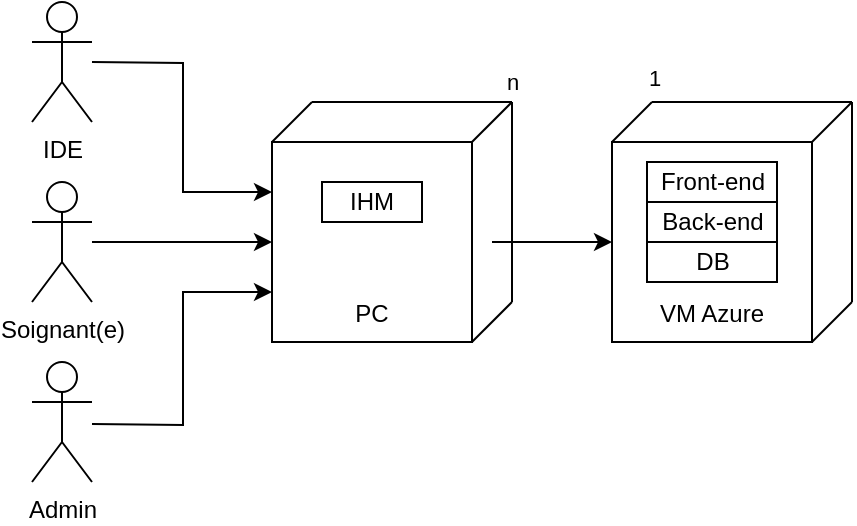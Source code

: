 <mxfile version="22.0.4" type="device">
  <diagram name="Page-1" id="23u6SrQtKCb5562ZUjSD">
    <mxGraphModel dx="574" dy="297" grid="1" gridSize="10" guides="1" tooltips="1" connect="1" arrows="1" fold="1" page="1" pageScale="1" pageWidth="450" pageHeight="280" math="0" shadow="0">
      <root>
        <mxCell id="0" />
        <mxCell id="1" parent="0" />
        <mxCell id="TJQ_uTV3yg_q_GrVVXrm-1" value="&lt;div&gt;&lt;br&gt;&lt;/div&gt;&lt;div&gt;&lt;br&gt;&lt;/div&gt;&lt;div&gt;&lt;br&gt;&lt;/div&gt;&lt;div&gt;&lt;br&gt;&lt;/div&gt;&lt;div&gt;&lt;br&gt;&lt;/div&gt;&lt;div align=&quot;left&quot;&gt;PC&lt;/div&gt;" style="rounded=0;whiteSpace=wrap;html=1;" vertex="1" parent="1">
          <mxGeometry x="150" y="80" width="100" height="100" as="geometry" />
        </mxCell>
        <mxCell id="TJQ_uTV3yg_q_GrVVXrm-6" style="edgeStyle=orthogonalEdgeStyle;rounded=0;orthogonalLoop=1;jettySize=auto;html=1;entryX=0;entryY=0.25;entryDx=0;entryDy=0;" edge="1" parent="1" target="TJQ_uTV3yg_q_GrVVXrm-1">
          <mxGeometry relative="1" as="geometry">
            <mxPoint x="60" y="40" as="sourcePoint" />
          </mxGeometry>
        </mxCell>
        <mxCell id="TJQ_uTV3yg_q_GrVVXrm-2" value="&lt;div&gt;IDE&lt;/div&gt;" style="shape=umlActor;verticalLabelPosition=bottom;verticalAlign=top;html=1;outlineConnect=0;" vertex="1" parent="1">
          <mxGeometry x="30" y="10" width="30" height="60" as="geometry" />
        </mxCell>
        <mxCell id="TJQ_uTV3yg_q_GrVVXrm-5" value="" style="edgeStyle=orthogonalEdgeStyle;rounded=0;orthogonalLoop=1;jettySize=auto;html=1;" edge="1" parent="1" source="TJQ_uTV3yg_q_GrVVXrm-3" target="TJQ_uTV3yg_q_GrVVXrm-1">
          <mxGeometry relative="1" as="geometry">
            <mxPoint x="70" y="130" as="sourcePoint" />
          </mxGeometry>
        </mxCell>
        <mxCell id="TJQ_uTV3yg_q_GrVVXrm-3" value="Soignant(e)" style="shape=umlActor;verticalLabelPosition=bottom;verticalAlign=top;html=1;outlineConnect=0;" vertex="1" parent="1">
          <mxGeometry x="30" y="100" width="30" height="60" as="geometry" />
        </mxCell>
        <mxCell id="TJQ_uTV3yg_q_GrVVXrm-7" style="edgeStyle=orthogonalEdgeStyle;rounded=0;orthogonalLoop=1;jettySize=auto;html=1;entryX=0;entryY=0.75;entryDx=0;entryDy=0;" edge="1" parent="1" target="TJQ_uTV3yg_q_GrVVXrm-1">
          <mxGeometry relative="1" as="geometry">
            <mxPoint x="60" y="221" as="sourcePoint" />
          </mxGeometry>
        </mxCell>
        <mxCell id="TJQ_uTV3yg_q_GrVVXrm-4" value="Admin" style="shape=umlActor;verticalLabelPosition=bottom;verticalAlign=top;html=1;outlineConnect=0;" vertex="1" parent="1">
          <mxGeometry x="30" y="190" width="30" height="60" as="geometry" />
        </mxCell>
        <mxCell id="TJQ_uTV3yg_q_GrVVXrm-8" value="IHM" style="rounded=0;whiteSpace=wrap;html=1;" vertex="1" parent="1">
          <mxGeometry x="175" y="100" width="50" height="20" as="geometry" />
        </mxCell>
        <mxCell id="TJQ_uTV3yg_q_GrVVXrm-9" value="" style="endArrow=none;html=1;rounded=0;" edge="1" parent="1">
          <mxGeometry width="50" height="50" relative="1" as="geometry">
            <mxPoint x="270" y="160" as="sourcePoint" />
            <mxPoint x="270" y="60" as="targetPoint" />
          </mxGeometry>
        </mxCell>
        <mxCell id="TJQ_uTV3yg_q_GrVVXrm-11" value="" style="endArrow=none;html=1;rounded=0;" edge="1" parent="1">
          <mxGeometry width="50" height="50" relative="1" as="geometry">
            <mxPoint x="150" y="80" as="sourcePoint" />
            <mxPoint x="170" y="60" as="targetPoint" />
          </mxGeometry>
        </mxCell>
        <mxCell id="TJQ_uTV3yg_q_GrVVXrm-13" value="" style="endArrow=none;html=1;rounded=0;" edge="1" parent="1">
          <mxGeometry width="50" height="50" relative="1" as="geometry">
            <mxPoint x="250" y="80" as="sourcePoint" />
            <mxPoint x="270" y="60" as="targetPoint" />
          </mxGeometry>
        </mxCell>
        <mxCell id="TJQ_uTV3yg_q_GrVVXrm-14" value="" style="endArrow=none;html=1;rounded=0;" edge="1" parent="1">
          <mxGeometry width="50" height="50" relative="1" as="geometry">
            <mxPoint x="250" y="180" as="sourcePoint" />
            <mxPoint x="270" y="160" as="targetPoint" />
          </mxGeometry>
        </mxCell>
        <mxCell id="TJQ_uTV3yg_q_GrVVXrm-16" value="" style="endArrow=none;html=1;rounded=0;" edge="1" parent="1">
          <mxGeometry width="50" height="50" relative="1" as="geometry">
            <mxPoint x="170" y="60" as="sourcePoint" />
            <mxPoint x="270" y="60" as="targetPoint" />
          </mxGeometry>
        </mxCell>
        <mxCell id="TJQ_uTV3yg_q_GrVVXrm-25" value="&lt;div&gt;n&lt;/div&gt;" style="edgeLabel;html=1;align=center;verticalAlign=middle;resizable=0;points=[];" vertex="1" connectable="0" parent="TJQ_uTV3yg_q_GrVVXrm-16">
          <mxGeometry x="0.864" y="-1" relative="1" as="geometry">
            <mxPoint x="7" y="-11" as="offset" />
          </mxGeometry>
        </mxCell>
        <mxCell id="TJQ_uTV3yg_q_GrVVXrm-17" value="&lt;div&gt;&lt;br&gt;&lt;/div&gt;&lt;div&gt;&lt;br&gt;&lt;/div&gt;&lt;div&gt;&lt;br&gt;&lt;/div&gt;&lt;div&gt;&lt;br&gt;&lt;/div&gt;&lt;div&gt;&lt;br&gt;&lt;/div&gt;&lt;div&gt;VM Azure&lt;br&gt;&lt;/div&gt;" style="rounded=0;whiteSpace=wrap;html=1;" vertex="1" parent="1">
          <mxGeometry x="320" y="80" width="100" height="100" as="geometry" />
        </mxCell>
        <mxCell id="TJQ_uTV3yg_q_GrVVXrm-18" value="Front-end" style="rounded=0;whiteSpace=wrap;html=1;" vertex="1" parent="1">
          <mxGeometry x="337.5" y="90" width="65" height="20" as="geometry" />
        </mxCell>
        <mxCell id="TJQ_uTV3yg_q_GrVVXrm-19" value="" style="endArrow=none;html=1;rounded=0;" edge="1" parent="1">
          <mxGeometry width="50" height="50" relative="1" as="geometry">
            <mxPoint x="440" y="160" as="sourcePoint" />
            <mxPoint x="440" y="60" as="targetPoint" />
          </mxGeometry>
        </mxCell>
        <mxCell id="TJQ_uTV3yg_q_GrVVXrm-20" value="" style="endArrow=none;html=1;rounded=0;" edge="1" parent="1">
          <mxGeometry width="50" height="50" relative="1" as="geometry">
            <mxPoint x="320" y="80" as="sourcePoint" />
            <mxPoint x="340" y="60" as="targetPoint" />
          </mxGeometry>
        </mxCell>
        <mxCell id="TJQ_uTV3yg_q_GrVVXrm-21" value="" style="endArrow=none;html=1;rounded=0;" edge="1" parent="1">
          <mxGeometry width="50" height="50" relative="1" as="geometry">
            <mxPoint x="420" y="80" as="sourcePoint" />
            <mxPoint x="440" y="60" as="targetPoint" />
          </mxGeometry>
        </mxCell>
        <mxCell id="TJQ_uTV3yg_q_GrVVXrm-22" value="" style="endArrow=none;html=1;rounded=0;" edge="1" parent="1">
          <mxGeometry width="50" height="50" relative="1" as="geometry">
            <mxPoint x="420" y="180" as="sourcePoint" />
            <mxPoint x="440" y="160" as="targetPoint" />
          </mxGeometry>
        </mxCell>
        <mxCell id="TJQ_uTV3yg_q_GrVVXrm-23" value="" style="endArrow=none;html=1;rounded=0;" edge="1" parent="1">
          <mxGeometry width="50" height="50" relative="1" as="geometry">
            <mxPoint x="340" y="60" as="sourcePoint" />
            <mxPoint x="440" y="60" as="targetPoint" />
          </mxGeometry>
        </mxCell>
        <mxCell id="TJQ_uTV3yg_q_GrVVXrm-27" value="1" style="edgeLabel;html=1;align=center;verticalAlign=middle;resizable=0;points=[];" vertex="1" connectable="0" parent="1">
          <mxGeometry x="345.0" y="50" as="geometry">
            <mxPoint x="-4" y="-2" as="offset" />
          </mxGeometry>
        </mxCell>
        <mxCell id="TJQ_uTV3yg_q_GrVVXrm-28" value="Back-end" style="rounded=0;whiteSpace=wrap;html=1;" vertex="1" parent="1">
          <mxGeometry x="337.5" y="110" width="65" height="20" as="geometry" />
        </mxCell>
        <mxCell id="TJQ_uTV3yg_q_GrVVXrm-30" value="DB" style="rounded=0;whiteSpace=wrap;html=1;" vertex="1" parent="1">
          <mxGeometry x="337.5" y="130" width="65" height="20" as="geometry" />
        </mxCell>
        <mxCell id="TJQ_uTV3yg_q_GrVVXrm-31" value="" style="edgeStyle=orthogonalEdgeStyle;rounded=0;orthogonalLoop=1;jettySize=auto;html=1;" edge="1" parent="1">
          <mxGeometry relative="1" as="geometry">
            <mxPoint x="260" y="130" as="sourcePoint" />
            <mxPoint x="320" y="130" as="targetPoint" />
          </mxGeometry>
        </mxCell>
      </root>
    </mxGraphModel>
  </diagram>
</mxfile>
